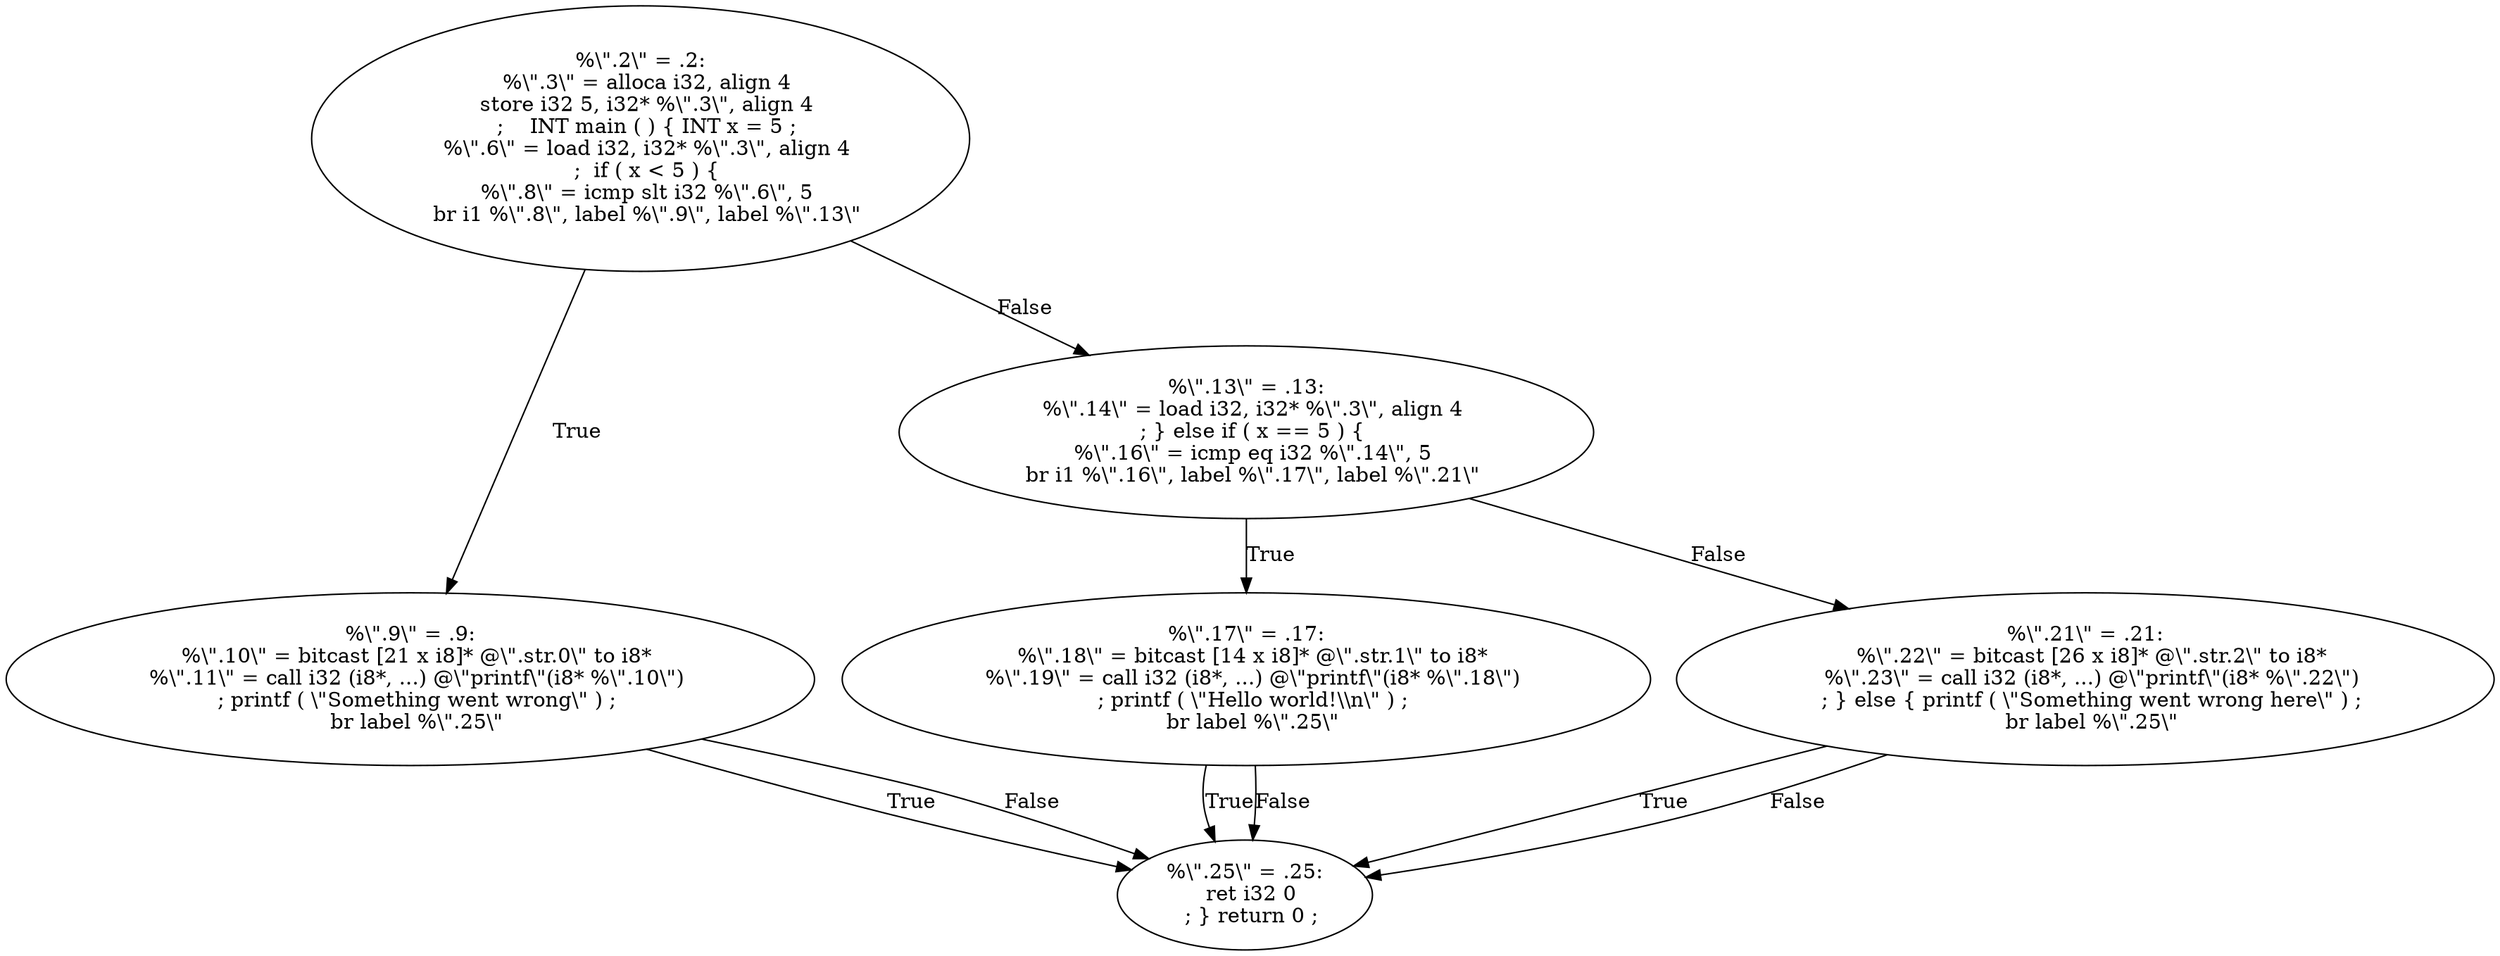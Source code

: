 digraph AST {
  "135765457183376" [label="%\\\".2\\\" = .2:
  %\\\".3\\\" = alloca i32, align 4
  store i32 5, i32* %\\\".3\\\", align 4
  ;    INT main ( ) { INT x = 5 ;
  %\\\".6\\\" = load i32, i32* %\\\".3\\\", align 4
  ;  if ( x < 5 ) {
  %\\\".8\\\" = icmp slt i32 %\\\".6\\\", 5
  br i1 %\\\".8\\\", label %\\\".9\\\", label %\\\".13\\\""];
  "135765457183376" -> "135765457175120" [label="True"];
  "135765457183376" -> "135765457180736" [label="False"];
  "135765457175120" [label="%\\\".9\\\" = .9:
  %\\\".10\\\" = bitcast [21 x i8]* @\\\".str.0\\\" to i8*
  %\\\".11\\\" = call i32 (i8*, ...) @\\\"printf\\\"(i8* %\\\".10\\\")
  ; printf ( \\\"Something went wrong\\\" ) ;
  br label %\\\".25\\\""];
  "135765457175120" -> "135765457184912" [label="True"];
  "135765457175120" -> "135765457184912" [label="False"];
  "135765457184912" [label="%\\\".25\\\" = .25:
  ret i32 0
  ; } return 0 ;"];
  "135765457180736" [label="%\\\".13\\\" = .13:
  %\\\".14\\\" = load i32, i32* %\\\".3\\\", align 4
  ; } else if ( x == 5 ) {
  %\\\".16\\\" = icmp eq i32 %\\\".14\\\", 5
  br i1 %\\\".16\\\", label %\\\".17\\\", label %\\\".21\\\""];
  "135765457180736" -> "135765457175744" [label="True"];
  "135765457180736" -> "135765457187408" [label="False"];
  "135765457175744" [label="%\\\".17\\\" = .17:
  %\\\".18\\\" = bitcast [14 x i8]* @\\\".str.1\\\" to i8*
  %\\\".19\\\" = call i32 (i8*, ...) @\\\"printf\\\"(i8* %\\\".18\\\")
  ; printf ( \\\"Hello world!\\\\n\\\" ) ;
  br label %\\\".25\\\""];
  "135765457175744" -> "135765457184912" [label="True"];
  "135765457175744" -> "135765457184912" [label="False"];
  "135765457187408" [label="%\\\".21\\\" = .21:
  %\\\".22\\\" = bitcast [26 x i8]* @\\\".str.2\\\" to i8*
  %\\\".23\\\" = call i32 (i8*, ...) @\\\"printf\\\"(i8* %\\\".22\\\")
  ; } else { printf ( \\\"Something went wrong here\\\" ) ;
  br label %\\\".25\\\""];
  "135765457187408" -> "135765457184912" [label="True"];
  "135765457187408" -> "135765457184912" [label="False"];
}
